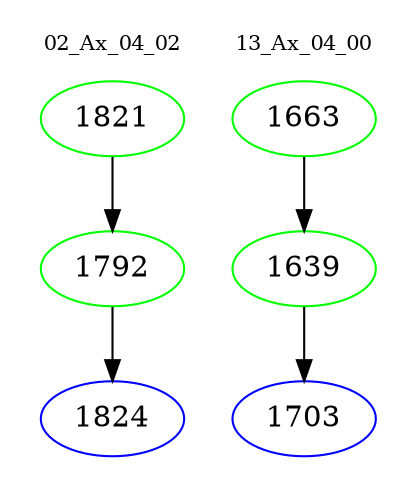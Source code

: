 digraph{
subgraph cluster_0 {
color = white
label = "02_Ax_04_02";
fontsize=10;
T0_1821 [label="1821", color="green"]
T0_1821 -> T0_1792 [color="black"]
T0_1792 [label="1792", color="green"]
T0_1792 -> T0_1824 [color="black"]
T0_1824 [label="1824", color="blue"]
}
subgraph cluster_1 {
color = white
label = "13_Ax_04_00";
fontsize=10;
T1_1663 [label="1663", color="green"]
T1_1663 -> T1_1639 [color="black"]
T1_1639 [label="1639", color="green"]
T1_1639 -> T1_1703 [color="black"]
T1_1703 [label="1703", color="blue"]
}
}

